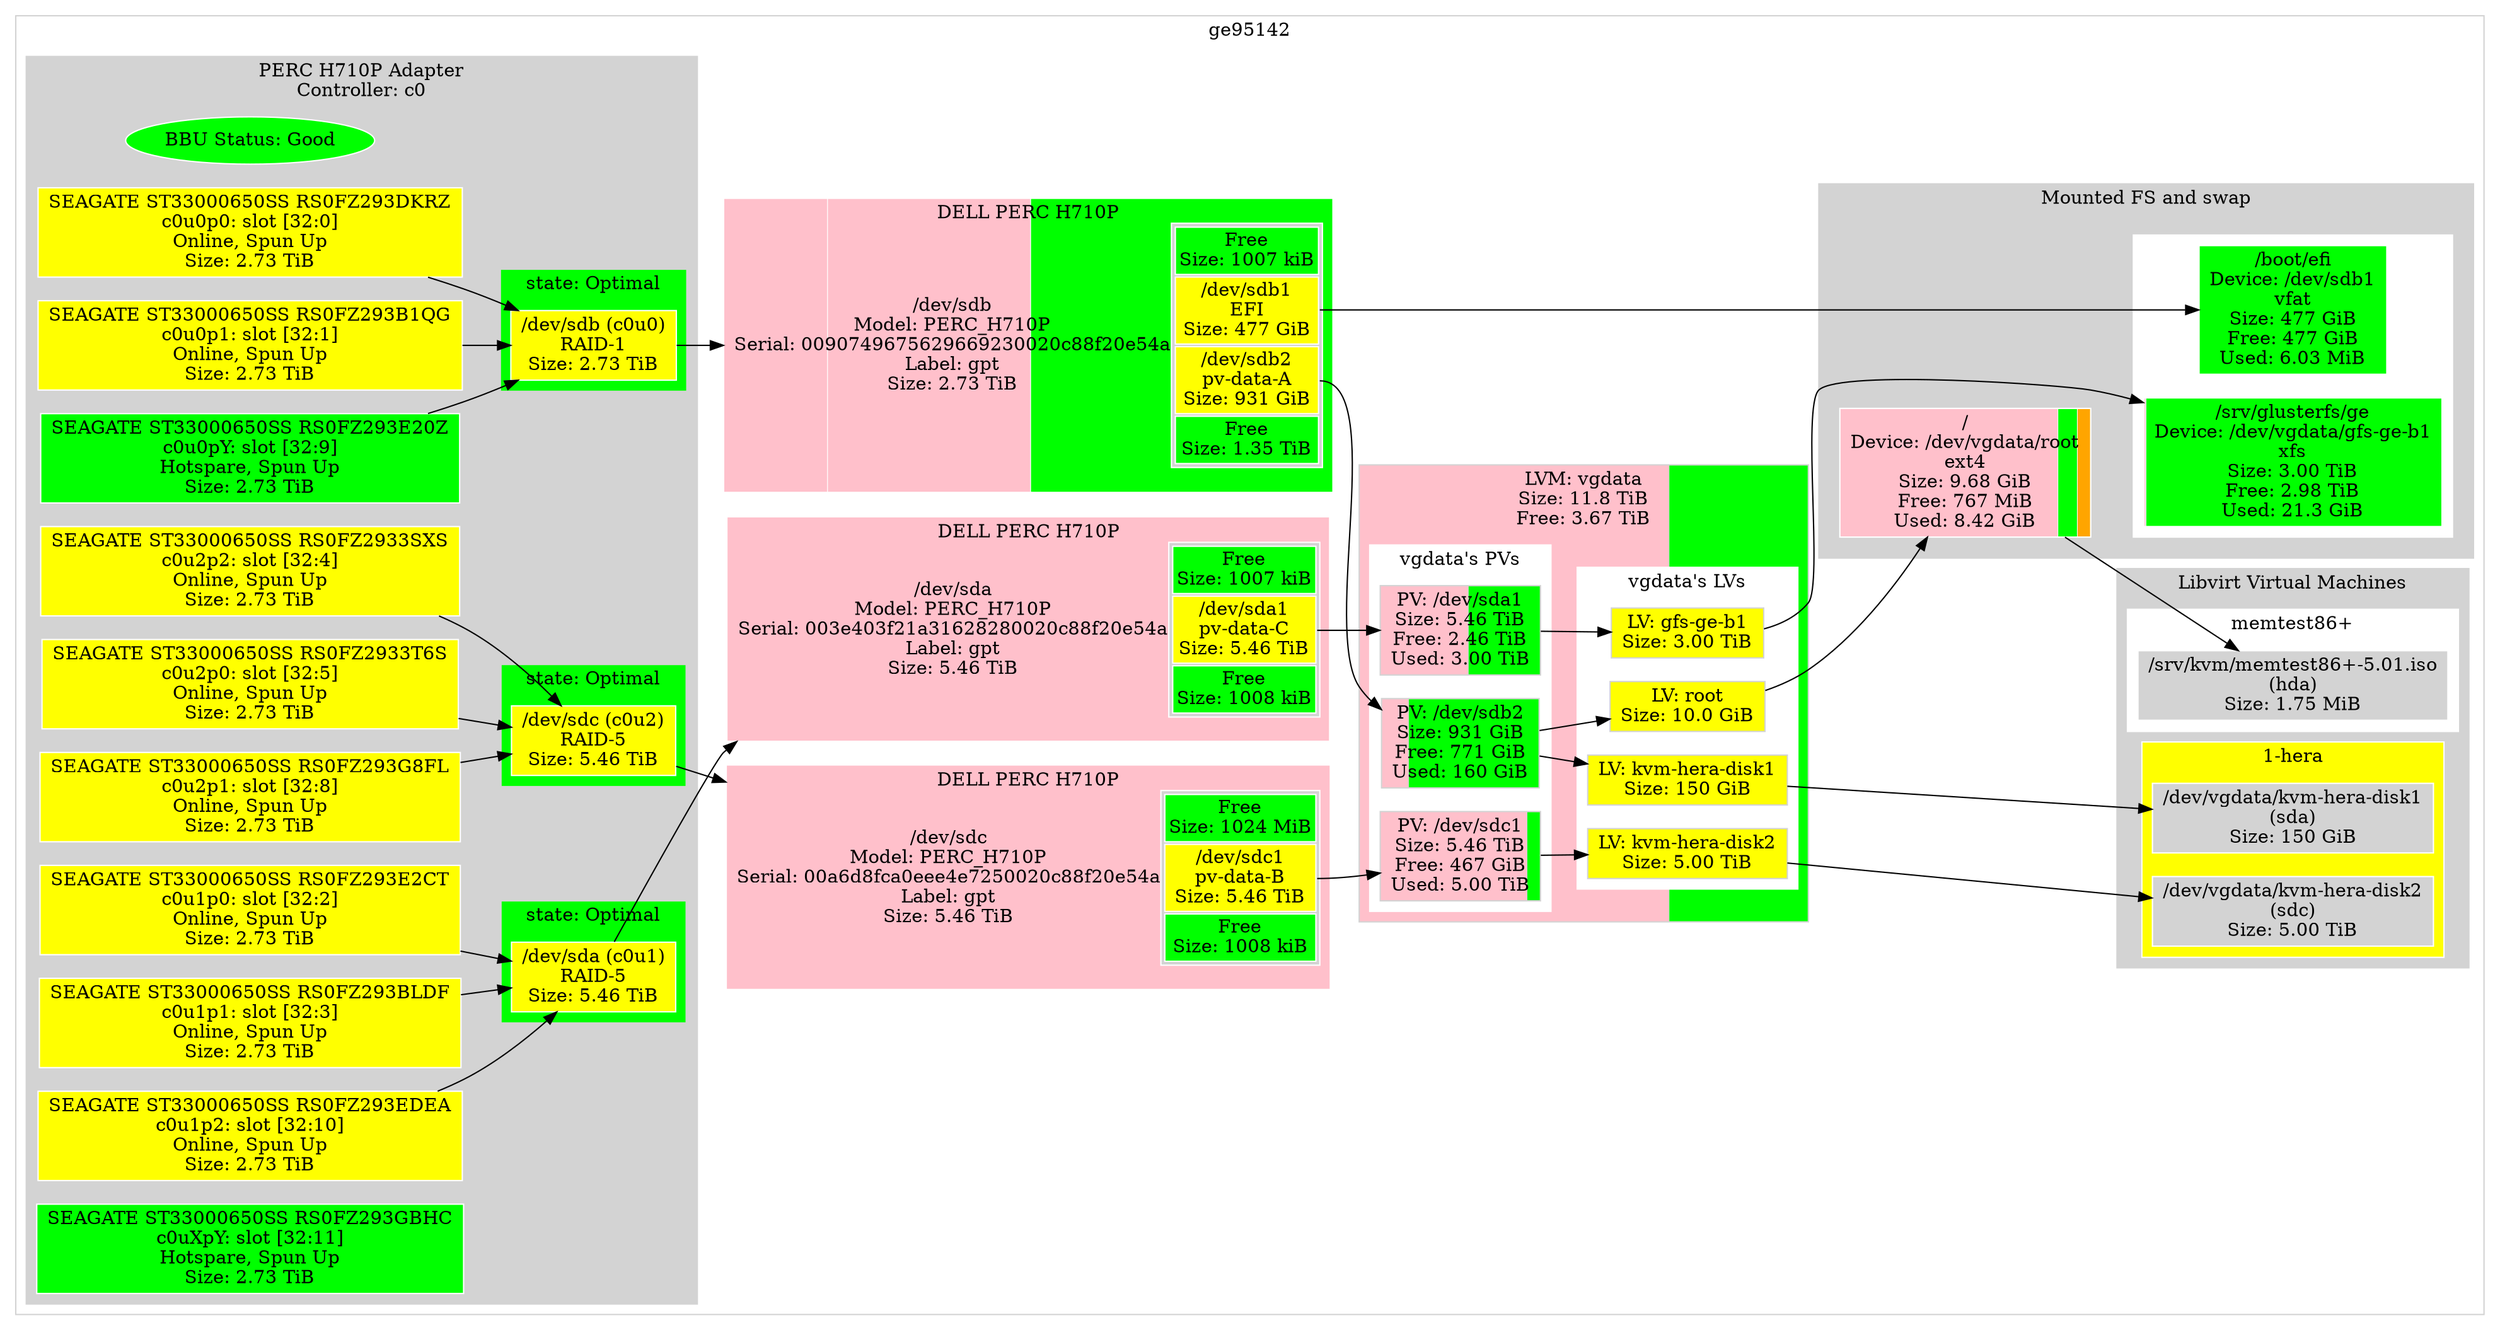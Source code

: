 digraph "ge95142"{ // HEADER: MACHINE
	rankdir=LR; // HEADER: MACHINE
	subgraph "cluster_machine@ge95142" {
		style=filled;
		color=lightgrey;
		fillcolor=white;
		node [style=filled,color=white,fillcolor=white,shape=rectangle];
			{ "machine@ge95142|Partition::GPT@sda" [
				label=<<TABLE BORDER="0" CELLPADDING="0" CELLSPACING="0">
						<TR> <TD COLSPAN="2">DELL PERC H710P</TD> </TR><TR><TD >/dev/sda<BR/>Model: PERC_H710P<BR/>Serial: 003e403f21a31628280020c88f20e54a<BR/>Label: gpt<BR/>Size: 5.46 TiB</TD>    <TD BGCOLOR="lightgrey">
						<TABLE >
							<TR>
								<TD bgcolor="green">
								Free<BR/>Size: 1007 kiB
								</TD>
							</TR>
							<TR>
								<TD PORT="1" BGCOLOR="yellow">
								/dev/sda1<BR/>pv-data-C<BR/>Size: 5.46 TiB
								</TD>
							</TR>
							<TR>
								<TD bgcolor="green">
								Free<BR/>Size: 1008 kiB
								</TD>
							</TR>
						</TABLE>
						</TD> </TR><TR> <TD COLSPAN="2"> </TD> </TR>
					</TABLE>
				>;
				// Style node
				color=white;
				fillcolor=lightgrey;
				shape="rectangle";
				style=striped;
				fillcolor="green;0.000000:pink;1.000000:green;0.000000";
			]; }
			{ "machine@ge95142|Partition::GPT@sdb" [
				label=<<TABLE BORDER="0" CELLPADDING="0" CELLSPACING="0">
						<TR> <TD COLSPAN="2">DELL PERC H710P</TD> </TR><TR><TD >/dev/sdb<BR/>Model: PERC_H710P<BR/>Serial: 0090749675629669230020c88f20e54a<BR/>Label: gpt<BR/>Size: 2.73 TiB</TD>    <TD BGCOLOR="lightgrey">
						<TABLE >
							<TR>
								<TD bgcolor="green">
								Free<BR/>Size: 1007 kiB
								</TD>
							</TR>
							<TR>
								<TD PORT="1" BGCOLOR="yellow">
								/dev/sdb1<BR/>EFI<BR/>Size: 477 GiB
								</TD>
							</TR>
							<TR>
								<TD PORT="2" BGCOLOR="yellow">
								/dev/sdb2<BR/>pv-data-A<BR/>Size: 931 GiB
								</TD>
							</TR>
							<TR>
								<TD bgcolor="green">
								Free<BR/>Size: 1.35 TiB
								</TD>
							</TR>
						</TABLE>
						</TD> </TR><TR> <TD COLSPAN="2"> </TD> </TR>
					</TABLE>
				>;
				// Style node
				color=white;
				fillcolor=lightgrey;
				shape="rectangle";
				style=striped;
				fillcolor="green;0.000000:pink;0.170664:pink;0.333329:green;0.496006";
			]; }
			{ "machine@ge95142|Partition::GPT@sdc" [
				label=<<TABLE BORDER="0" CELLPADDING="0" CELLSPACING="0">
						<TR> <TD COLSPAN="2">DELL PERC H710P</TD> </TR><TR><TD >/dev/sdc<BR/>Model: PERC_H710P<BR/>Serial: 00a6d8fca0eee4e7250020c88f20e54a<BR/>Label: gpt<BR/>Size: 5.46 TiB</TD>    <TD BGCOLOR="lightgrey">
						<TABLE >
							<TR>
								<TD bgcolor="green">
								Free<BR/>Size: 1024 MiB
								</TD>
							</TR>
							<TR>
								<TD PORT="1" BGCOLOR="yellow">
								/dev/sdc1<BR/>pv-data-B<BR/>Size: 5.46 TiB
								</TD>
							</TR>
							<TR>
								<TD bgcolor="green">
								Free<BR/>Size: 1008 kiB
								</TD>
							</TR>
						</TABLE>
						</TD> </TR><TR> <TD COLSPAN="2"> </TD> </TR>
					</TABLE>
				>;
				// Style node
				color=white;
				fillcolor=lightgrey;
				shape="rectangle";
				style=striped;
				fillcolor="green;0.000179:pink;0.999821:green;0.000000";
			]; }
			subgraph "cluster_machine@ge95142|LVM::VG@vgdata" {
				style=filled;
				color=lightgrey;
				fillcolor=lightgrey;
				node [style=filled,color=lightgrey,fillcolor=lightgrey,shape=rectangle];
				subgraph "cluster_machine@ge95142|LVM::VG@vgdata|::PVs" {
					color=white;
					fillcolor=white;
					{ "machine@ge95142|LVM::VG@vgdata|::PVs|::PV@sda1" [
						label="PV: /dev/sda1\nSize: 5.46 TiB\nFree: 2.46 TiB\nUsed: 3.00 TiB";
						shape=rectangle;style=striped;fillcolor="pink;0.549750.2:green"
					]; }
					{ "machine@ge95142|LVM::VG@vgdata|::PVs|::PV@sdb2" [
						label="PV: /dev/sdb2\nSize: 931 GiB\nFree: 771 GiB\nUsed: 160 GiB";
						shape=rectangle;style=striped;fillcolor="pink;0.171799.2:green"
					]; }
					{ "machine@ge95142|LVM::VG@vgdata|::PVs|::PV@sdc1" [
						label="PV: /dev/sdc1\nSize: 5.46 TiB\nFree: 467 GiB\nUsed: 5.00 TiB";
						shape=rectangle;style=striped;fillcolor="pink;0.916414.2:green"
					]; }
					label="vgdata's PVs";
				}
				subgraph "cluster_machine@ge95142|LVM::VG@vgdata|::LVs" {
					color=white;
					fillcolor=white;
					{ "machine@ge95142|LVM::VG@vgdata|::LVs|::LV@gfs-ge-b1" [
						label="LV: gfs-ge-b1\nSize: 3.00 TiB";
						fillcolor="yellow"
					]; }
					{ "machine@ge95142|LVM::VG@vgdata|::LVs|::LV@kvm-hera-disk1" [
						label="LV: kvm-hera-disk1\nSize: 150 GiB";
						fillcolor="yellow"
					]; }
					{ "machine@ge95142|LVM::VG@vgdata|::LVs|::LV@kvm-hera-disk2" [
						label="LV: kvm-hera-disk2\nSize: 5.00 TiB";
						fillcolor="yellow"
					]; }
					{ "machine@ge95142|LVM::VG@vgdata|::LVs|::LV@root" [
						label="LV: root\nSize: 10.0 GiB";
						fillcolor="yellow"
					]; }
					label="vgdata's LVs";
				}
				label="LVM: vgdata\nSize: 11.8 TiB\nFree: 3.67 TiB";
				style=striped;fillcolor="pink;0.689888.2:green"
			}
			subgraph "cluster_machine@ge95142|RAID::LSI::Megacli@0" {
				style=filled;
				color=lightgrey;
				fillcolor=lightgrey;
				node [style=filled,color=white,fillcolor=lightgrey,shape=rectangle];
				{ "machine@ge95142|RAID::LSI::Megacli@0|::BBU::Status" [
					label="BBU Status: Good";
					shape=oval
					fillcolor=green
				]; }
				{ "machine@ge95142|RAID::LSI::Megacli@0|::RawDevice@LSI@c0u0p0" [
					label="SEAGATE ST33000650SS RS0FZ293DKRZ\nc0u0p0: slot [32:0]\nOnline, Spun Up\nSize: 2.73 TiB";
					fillcolor=yellow
				]; }
				{ "machine@ge95142|RAID::LSI::Megacli@0|::RawDevice@LSI@c0u0p1" [
					label="SEAGATE ST33000650SS RS0FZ293B1QG\nc0u0p1: slot [32:1]\nOnline, Spun Up\nSize: 2.73 TiB";
					fillcolor=yellow
				]; }
				{ "machine@ge95142|RAID::LSI::Megacli@0|::RawDevice@LSI@c0u1p0" [
					label="SEAGATE ST33000650SS RS0FZ293E2CT\nc0u1p0: slot [32:2]\nOnline, Spun Up\nSize: 2.73 TiB";
					fillcolor=yellow
				]; }
				{ "machine@ge95142|RAID::LSI::Megacli@0|::RawDevice@LSI@c0u1p1" [
					label="SEAGATE ST33000650SS RS0FZ293BLDF\nc0u1p1: slot [32:3]\nOnline, Spun Up\nSize: 2.73 TiB";
					fillcolor=yellow
				]; }
				{ "machine@ge95142|RAID::LSI::Megacli@0|::RawDevice@LSI@c0u2p2" [
					label="SEAGATE ST33000650SS RS0FZ2933SXS\nc0u2p2: slot [32:4]\nOnline, Spun Up\nSize: 2.73 TiB";
					fillcolor=yellow
				]; }
				{ "machine@ge95142|RAID::LSI::Megacli@0|::RawDevice@LSI@c0u2p0" [
					label="SEAGATE ST33000650SS RS0FZ2933T6S\nc0u2p0: slot [32:5]\nOnline, Spun Up\nSize: 2.73 TiB";
					fillcolor=yellow
				]; }
				{ "machine@ge95142|RAID::LSI::Megacli@0|::RawDevice@LSI@c0u2p1" [
					label="SEAGATE ST33000650SS RS0FZ293G8FL\nc0u2p1: slot [32:8]\nOnline, Spun Up\nSize: 2.73 TiB";
					fillcolor=yellow
				]; }
				{ "machine@ge95142|RAID::LSI::Megacli@0|::RawDevice@LSI@c0u0pY" [
					label="SEAGATE ST33000650SS RS0FZ293E20Z\nc0u0pY: slot [32:9]\nHotspare, Spun Up\nSize: 2.73 TiB";
					fillcolor=green
				]; }
				{ "machine@ge95142|RAID::LSI::Megacli@0|::RawDevice@LSI@c0u1p2" [
					label="SEAGATE ST33000650SS RS0FZ293EDEA\nc0u1p2: slot [32:10]\nOnline, Spun Up\nSize: 2.73 TiB";
					fillcolor=yellow
				]; }
				{ "machine@ge95142|RAID::LSI::Megacli@0|::RawDevice@LSI@[32:11]" [
					label="SEAGATE ST33000650SS RS0FZ293GBHC\nc0uXpY: slot [32:11]\nHotspare, Spun Up\nSize: 2.73 TiB";
					fillcolor=green
				]; }
				subgraph "cluster_machine@ge95142|RAID::LSI::Megacli@0|::State@sdb" {
					{ "machine@ge95142|RAID::LSI::Megacli@0|::State@sdb|::RaidDevice@sdb" [
						label="/dev/sdb (c0u0)\nRAID-1\nSize: 2.73 TiB";
						fillcolor="yellow"
					]; }
					label="state: Optimal";
					shape=oval
					fillcolor=green
				}
				subgraph "cluster_machine@ge95142|RAID::LSI::Megacli@0|::State@sda" {
					{ "machine@ge95142|RAID::LSI::Megacli@0|::State@sda|::RaidDevice@sda" [
						label="/dev/sda (c0u1)\nRAID-5\nSize: 5.46 TiB";
						fillcolor="yellow"
					]; }
					label="state: Optimal";
					shape=oval
					fillcolor=green
				}
				subgraph "cluster_machine@ge95142|RAID::LSI::Megacli@0|::State@sdc" {
					{ "machine@ge95142|RAID::LSI::Megacli@0|::State@sdc|::RaidDevice@sdc" [
						label="/dev/sdc (c0u2)\nRAID-5\nSize: 5.46 TiB";
						fillcolor="yellow"
					]; }
					label="state: Optimal";
					shape=oval
					fillcolor=green
				}
				label="PERC H710P Adapter\nController: c0";
			}
			subgraph "cluster_machine@ge95142|FS" {
				style=filled;
				color=lightgrey;
				fillcolor=lightgrey;
				node [style=filled,color=white,fillcolor=lightgrey,shape=rectangle];
				subgraph "cluster_machine@ge95142|FS|::SWAP@@FS@SWAP" {
					style=filled;
					color=white
					fillcolor=lightgrey;
					node [style=filled,color=white,fillcolor=lightgrey,shape=rectangle];
					label="SWAP\nSize: 0 B";
					shape=rectangle;style=striped;fillcolor="yellow"
				}
				subgraph "cluster_machine@ge95142|FS|::MP@26@/" {
					style=filled;
					color=lightgrey;
					fillcolor=lightgrey;
					node [style=filled,color=white,fillcolor=lightgrey,shape=rectangle];
					{ "machine@ge95142|FS|::MP@26@/|::FS@FS@26@/" [
						label="/\nDevice: /dev/vgdata/root\next4\nSize: 9.68 GiB\nFree: 767 MiB\nUsed: 8.42 GiB";
						shape=rectangle;style=striped;fillcolor="pink;0.869399.2:green;0.077350.2:orange"
					]; }
					subgraph "cluster_machine@ge95142|FS|::MP@26@/|::C@26@/" {
						color=white;
						fillcolor=white;
						{ "machine@ge95142|FS|::MP@26@/|::C@26@/|FS::MP::FS@FS@95@/srv/glusterfs/ge" [
							label="/srv/glusterfs/ge\nDevice: /dev/vgdata/gfs-ge-b1\nxfs\nSize: 3.00 TiB\nFree: 2.98 TiB\nUsed: 21.3 GiB";
							shape=rectangle;style=striped;fillcolor="pink;0.006952.2:green"
						]; }
						{ "machine@ge95142|FS|::MP@26@/|::C@26@/|FS::MP::FS@FS@98@/boot/efi" [
							label="/boot/efi\nDevice: /dev/sdb1\nvfat\nSize: 477 GiB\nFree: 477 GiB\nUsed: 6.03 MiB";
							shape=rectangle;style=striped;fillcolor="pink;0.000012.2:green"
						]; }
						label="";
					}
					label="";
				}
				label="Mounted FS and swap";
			}
			subgraph "cluster_machine@ge95142|Libvirt" {
				style=filled;
				color=lightgrey;
				fillcolor=lightgrey;
				node [style=filled,color=white,fillcolor=lightgrey,shape=rectangle];
				subgraph "cluster_machine@ge95142|Libvirt|::VM@memtest86+" {
					color=white;
					fillcolor=white;
					{ "machine@ge95142|Libvirt|::VM@memtest86+|::Block@hda" [
						label="/srv/kvm/memtest86+-5.01.iso\n(hda)\nSize: 1.75 MiB";
					]; }
					label="memtest86+";
				}
				subgraph "cluster_machine@ge95142|Libvirt|::VM@1-hera" {
					color=white;
					fillcolor=white;
					{ "machine@ge95142|Libvirt|::VM@1-hera|::Block@sda" [
						label="/dev/vgdata/kvm-hera-disk1\n(sda)\nSize: 150 GiB";
					]; }
					{ "machine@ge95142|Libvirt|::VM@1-hera|::Block@sdc" [
						label="/dev/vgdata/kvm-hera-disk2\n(sdc)\nSize: 5.00 TiB";
					]; }
					label="1-hera";
					fillcolor=yellow
				}
				label="Libvirt Virtual Machines";
			}
			// Links from LVM VG: LVM::VG@vgdata
			"machine@ge95142|LVM::VG@vgdata|::PVs|::PV@sda1" -> "machine@ge95142|LVM::VG@vgdata|::LVs|::LV@gfs-ge-b1"
			"machine@ge95142|LVM::VG@vgdata|::PVs|::PV@sdb2" -> "machine@ge95142|LVM::VG@vgdata|::LVs|::LV@kvm-hera-disk1"
			"machine@ge95142|LVM::VG@vgdata|::PVs|::PV@sdc1" -> "machine@ge95142|LVM::VG@vgdata|::LVs|::LV@kvm-hera-disk2"
			"machine@ge95142|LVM::VG@vgdata|::PVs|::PV@sdb2" -> "machine@ge95142|LVM::VG@vgdata|::LVs|::LV@root"
			// Links from MegaCli: Controller c0
			"machine@ge95142|RAID::LSI::Megacli@0|::RawDevice@LSI@c0u0p0" -> "machine@ge95142|RAID::LSI::Megacli@0|::State@sdb|::RaidDevice@sdb"
			"machine@ge95142|RAID::LSI::Megacli@0|::RawDevice@LSI@c0u0p1" -> "machine@ge95142|RAID::LSI::Megacli@0|::State@sdb|::RaidDevice@sdb"
			"machine@ge95142|RAID::LSI::Megacli@0|::RawDevice@LSI@c0u1p0" -> "machine@ge95142|RAID::LSI::Megacli@0|::State@sda|::RaidDevice@sda"
			"machine@ge95142|RAID::LSI::Megacli@0|::RawDevice@LSI@c0u1p1" -> "machine@ge95142|RAID::LSI::Megacli@0|::State@sda|::RaidDevice@sda"
			"machine@ge95142|RAID::LSI::Megacli@0|::RawDevice@LSI@c0u2p2" -> "machine@ge95142|RAID::LSI::Megacli@0|::State@sdc|::RaidDevice@sdc"
			"machine@ge95142|RAID::LSI::Megacli@0|::RawDevice@LSI@c0u2p0" -> "machine@ge95142|RAID::LSI::Megacli@0|::State@sdc|::RaidDevice@sdc"
			"machine@ge95142|RAID::LSI::Megacli@0|::RawDevice@LSI@c0u2p1" -> "machine@ge95142|RAID::LSI::Megacli@0|::State@sdc|::RaidDevice@sdc"
			"machine@ge95142|RAID::LSI::Megacli@0|::RawDevice@LSI@c0u0pY" -> "machine@ge95142|RAID::LSI::Megacli@0|::State@sdb|::RaidDevice@sdb"
			"machine@ge95142|RAID::LSI::Megacli@0|::RawDevice@LSI@c0u1p2" -> "machine@ge95142|RAID::LSI::Megacli@0|::State@sda|::RaidDevice@sda"
			
			// Links from FS::MP::FS@FS@95@/srv/glusterfs/ge
			"machine@ge95142|FS|::MP@26@/|::FS@FS@26@/" -> "machine@ge95142|FS|::MP@26@/|::C@26@/|FS::MP::FS@FS@95@/srv/glusterfs/ge" [style=invis]
			// Links from FS::MP::FS@FS@98@/boot/efi
			"machine@ge95142|FS|::MP@26@/|::FS@FS@26@/" -> "machine@ge95142|FS|::MP@26@/|::C@26@/|FS::MP::FS@FS@98@/boot/efi" [style=invis]
			// Links from Libvirt::VM::Block@hda
			// SOURCE LINK: memtest86+ 1839104 (hda) "machine@ge95142|Libvirt|::VM@memtest86+|::Block@hda"
			// Links from Libvirt::VM::Block@sda
			// SOURCE LINK: 1-hera 161061273600 (sda) "machine@ge95142|Libvirt|::VM@1-hera|::Block@sda"
			// Links from Libvirt::VM::Block@sdc
			// SOURCE LINK: 1-hera 5497558138880 (sdc) "machine@ge95142|Libvirt|::VM@1-hera|::Block@sdc"
			// Links for Partition::GPT@sda
			"machine@ge95142|RAID::LSI::Megacli@0|::State@sda|::RaidDevice@sda" -> "machine@ge95142|Partition::GPT@sda"
			// Links for Partition::GPT@sda
			// Links for Partition::Table
			// Links for Partition::Table::Part::Free@_1
			// Links for Partition::Table::Part::Data@sda1
			// Links for Partition::Table::Part::Free@_2
			// Links for Partition::GPT@sdb
			"machine@ge95142|RAID::LSI::Megacli@0|::State@sdb|::RaidDevice@sdb" -> "machine@ge95142|Partition::GPT@sdb"
			// Links for Partition::GPT@sdb
			// Links for Partition::Table
			// Links for Partition::Table::Part::Free@_1
			// Links for Partition::Table::Part::Data@sdb1
			// Links for Partition::Table::Part::Data@sdb2
			// Links for Partition::Table::Part::Free@_2
			// Links for Partition::GPT@sdc
			"machine@ge95142|RAID::LSI::Megacli@0|::State@sdc|::RaidDevice@sdc" -> "machine@ge95142|Partition::GPT@sdc"
			// Links for Partition::GPT@sdc
			// Links for Partition::Table
			// Links for Partition::Table::Part::Free@_1
			// Links for Partition::Table::Part::Data@sdc1
			// Links for Partition::Table::Part::Free@_2
			// Links for LVM VG: LVM::VG@vgdata
			// Links for LVM::VG::PVs
			// Links for LVM::VG::PVs::PV@sda1
			"machine@ge95142|Partition::GPT@sda":"1" -> "machine@ge95142|LVM::VG@vgdata|::PVs|::PV@sda1"
			// Links for LVM::VG::PVs::PV@sda1
			// Links for LVM::VG::PVs::PV@sdb2
			"machine@ge95142|Partition::GPT@sdb":"2" -> "machine@ge95142|LVM::VG@vgdata|::PVs|::PV@sdb2"
			// Links for LVM::VG::PVs::PV@sdb2
			// Links for LVM::VG::PVs::PV@sdc1
			"machine@ge95142|Partition::GPT@sdc":"1" -> "machine@ge95142|LVM::VG@vgdata|::PVs|::PV@sdc1"
			// Links for LVM::VG::PVs::PV@sdc1
			// Links for LVM::VG::LVs
			// Links for LVM::VG::LVs::LV@gfs-ge-b1
			// Links for LVM::VG::LVs::LV@kvm-hera-disk1
			// Links for LVM::VG::LVs::LV@kvm-hera-disk2
			// Links for LVM::VG::LVs::LV@root
			// Links for MegaCli: Controller c0
			// Links for RAID::LSI::Megacli::BBU::Status
			// Links for RAID::LSI::Megacli::RawDevice@LSI@c0u0p0
			// Links for RAID::LSI::Megacli::RawDevice@LSI@c0u0p1
			// Links for RAID::LSI::Megacli::RawDevice@LSI@c0u1p0
			// Links for RAID::LSI::Megacli::RawDevice@LSI@c0u1p1
			// Links for RAID::LSI::Megacli::RawDevice@LSI@c0u2p2
			// Links for RAID::LSI::Megacli::RawDevice@LSI@c0u2p0
			// Links for RAID::LSI::Megacli::RawDevice@LSI@c0u2p1
			// Links for RAID::LSI::Megacli::RawDevice@LSI@c0u0pY
			// Links for RAID::LSI::Megacli::RawDevice@LSI@c0u1p2
			// Links for RAID::LSI::Megacli::RawDevice@LSI@[32:11]
			// Links for RAID::LSI::Megacli::State@sdb
			// Links for RAID::LSI::Megacli::State::RaidDevice@sdb
			// Links for RAID::LSI::Megacli::State@sda
			// Links for RAID::LSI::Megacli::State::RaidDevice@sda
			// Links for RAID::LSI::Megacli::State@sdc
			// Links for RAID::LSI::Megacli::State::RaidDevice@sdc
			// Links for FS
			// Links for FS::SWAP@@FS@SWAP
			// Links for FS::MP@26@/
			// Links for FS::MP::FS@FS@26@/
			"machine@ge95142|LVM::VG@vgdata|::LVs|::LV@root" -> "machine@ge95142|FS|::MP@26@/|::FS@FS@26@/"
			// Links for FS::MP::FS@FS@26@/
			// Links for FS::MP::C@26@/
			// Links for FS::MP::FS@FS@95@/srv/glusterfs/ge
			"machine@ge95142|LVM::VG@vgdata|::LVs|::LV@gfs-ge-b1" -> "machine@ge95142|FS|::MP@26@/|::C@26@/|FS::MP::FS@FS@95@/srv/glusterfs/ge"
			// Links for FS::MP::FS@FS@95@/srv/glusterfs/ge
			// Links for FS::MP::FS@FS@98@/boot/efi
			"machine@ge95142|Partition::GPT@sdb":"1" -> "machine@ge95142|FS|::MP@26@/|::C@26@/|FS::MP::FS@FS@98@/boot/efi"
			// Links for FS::MP::FS@FS@98@/boot/efi
			// Links for Libvirt Virtual Machines
			// Links for Libvirt::VM@memtest86+
			// Links for Libvirt::VM::Block@hda
			"machine@ge95142|FS|::MP@26@/|::FS@FS@26@/" -> "machine@ge95142|Libvirt|::VM@memtest86+|::Block@hda"
			// Links for Libvirt::VM::Block@hda
			// Links for Libvirt::VM@1-hera
			// Links for Libvirt::VM::Block@sda
			"machine@ge95142|LVM::VG@vgdata|::LVs|::LV@kvm-hera-disk1" -> "machine@ge95142|Libvirt|::VM@1-hera|::Block@sda"
			// Links for Libvirt::VM::Block@sda
			// Links for Libvirt::VM::Block@sdc
			"machine@ge95142|LVM::VG@vgdata|::LVs|::LV@kvm-hera-disk2" -> "machine@ge95142|Libvirt|::VM@1-hera|::Block@sdc"
			// Links for Libvirt::VM::Block@sdc
		label="ge95142";
	}
} // FOOTER: MACHINE
